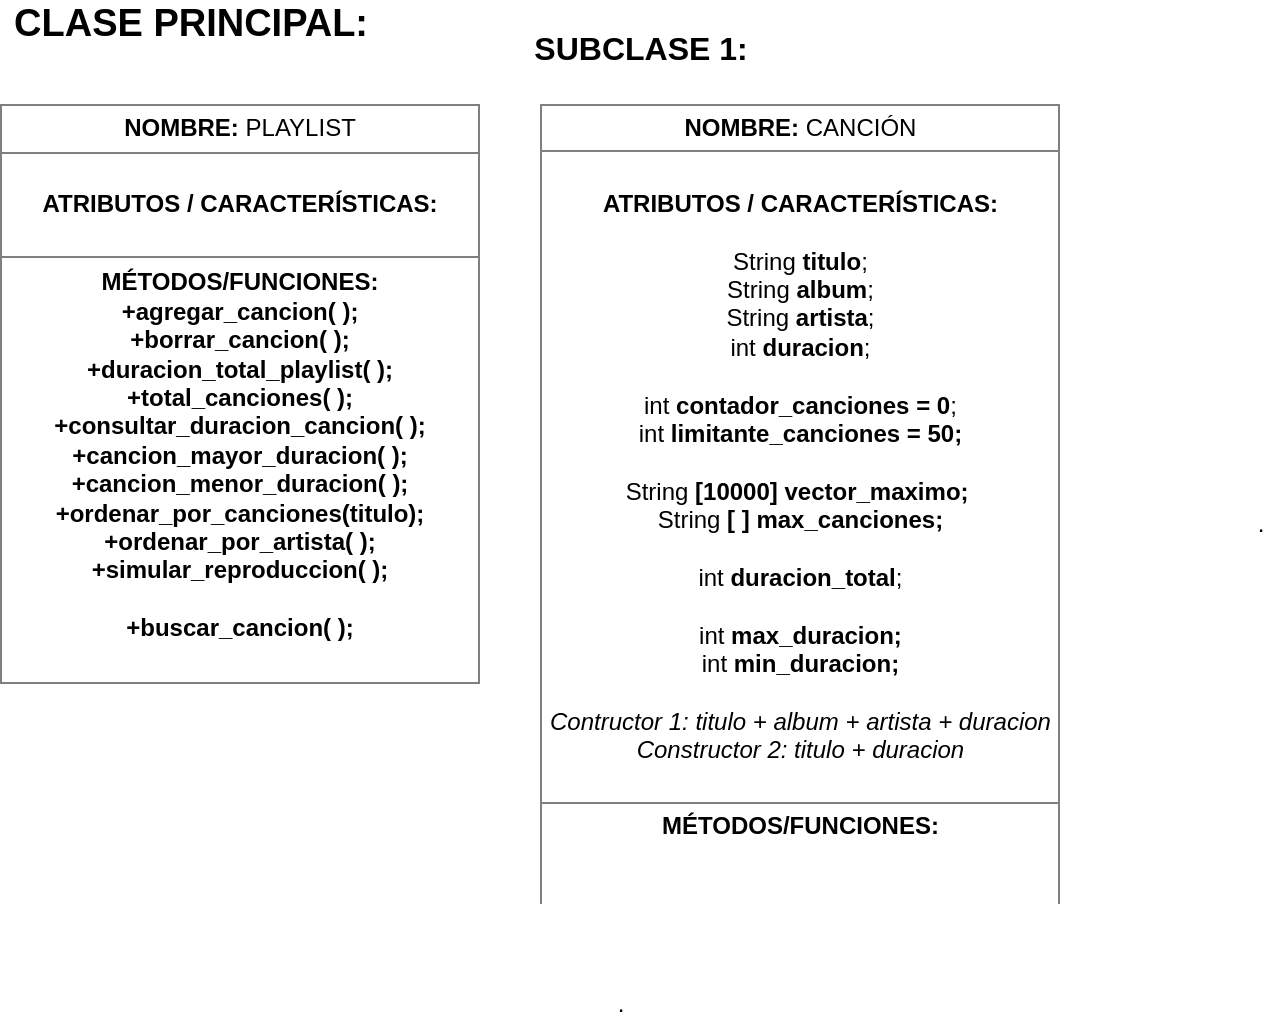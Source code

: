 <mxfile version="13.6.9" type="device"><diagram id="2L_zzBehiLQX155PCC7Z" name="Page-1"><mxGraphModel dx="660" dy="447" grid="1" gridSize="10" guides="1" tooltips="1" connect="1" arrows="1" fold="1" page="1" pageScale="1" pageWidth="827" pageHeight="1169" math="0" shadow="0"><root><mxCell id="0"/><mxCell id="1" parent="0"/><mxCell id="OHLs5wXoWm8OtbGtL1Df-3" value="&lt;table border=&quot;1&quot; width=&quot;100%&quot; cellpadding=&quot;4&quot; style=&quot;width: 100% ; height: 100% ; border-collapse: collapse&quot;&gt;&lt;tbody&gt;&lt;tr&gt;&lt;th align=&quot;center&quot;&gt;NOMBRE: &lt;span style=&quot;font-weight: normal&quot;&gt;PLAYLIST&lt;/span&gt;&lt;/th&gt;&lt;/tr&gt;&lt;tr&gt;&lt;td align=&quot;center&quot;&gt;&lt;br&gt;&lt;b&gt;ATRIBUTOS / CARACTERÍSTICAS:&lt;/b&gt;&lt;br&gt;&lt;br&gt;&lt;/td&gt;&lt;/tr&gt;&lt;tr&gt;&lt;td align=&quot;center&quot;&gt;&lt;b&gt;MÉTODOS/FUNCIONES:&lt;br&gt;+agregar_cancion( );&lt;br&gt;+borrar_cancion( );&lt;br&gt;+duracion_total_playlist( );&lt;br&gt;+total_canciones( );&lt;br&gt;+consultar_duracion_cancion( );&lt;br&gt;+cancion_mayor_duracion( );&lt;br&gt;+cancion_menor_duracion( );&lt;br&gt;+ordenar_por_canciones(titulo);&lt;br&gt;&lt;/b&gt;&lt;b&gt;+ordenar_por_artista( );&lt;br&gt;&lt;/b&gt;&lt;b&gt;+simular_reproduccion( );&lt;br&gt;&lt;br&gt;&lt;/b&gt;&lt;b&gt;+buscar_cancion( );&lt;/b&gt;&lt;b&gt;&lt;br&gt;&lt;br&gt;&lt;/b&gt;&lt;/td&gt;&lt;/tr&gt;&lt;/tbody&gt;&lt;/table&gt;" style="text;html=1;strokeColor=none;fillColor=none;overflow=fill;" parent="1" vertex="1"><mxGeometry x="40" y="70" width="240" height="290" as="geometry"/></mxCell><mxCell id="OHLs5wXoWm8OtbGtL1Df-4" value="&lt;font style=&quot;font-size: 19px&quot;&gt;&lt;b&gt;CLASE PRINCIPAL:&lt;/b&gt;&lt;/font&gt;" style="text;html=1;align=center;verticalAlign=middle;resizable=0;points=[];autosize=1;" parent="1" vertex="1"><mxGeometry x="40" y="20" width="190" height="20" as="geometry"/></mxCell><mxCell id="OHLs5wXoWm8OtbGtL1Df-7" value="&lt;table border=&quot;1&quot; width=&quot;100%&quot; cellpadding=&quot;4&quot; style=&quot;width: 100% ; height: 100% ; border-collapse: collapse&quot;&gt;&lt;tbody&gt;&lt;tr&gt;&lt;th align=&quot;center&quot;&gt;NOMBRE: &lt;span style=&quot;font-weight: normal&quot;&gt;CANCIÓN&lt;/span&gt;&lt;/th&gt;&lt;/tr&gt;&lt;tr&gt;&lt;td align=&quot;center&quot;&gt;&lt;br&gt;&lt;b&gt;ATRIBUTOS / CARACTERÍSTICAS:&lt;/b&gt;&lt;br&gt;&lt;br&gt;String &lt;b&gt;titulo&lt;/b&gt;;&lt;br&gt;String &lt;b&gt;album&lt;/b&gt;;&lt;br&gt;String &lt;b&gt;artista&lt;/b&gt;;&lt;br&gt;int &lt;b&gt;duracion&lt;/b&gt;;&lt;br&gt;&lt;br&gt;int &lt;b&gt;contador_canciones = 0&lt;/b&gt;;&lt;br&gt;int &lt;b&gt;limitante_canciones = 50;&lt;br&gt;&lt;/b&gt;&lt;br&gt;String &lt;b&gt;[10000] vector_maximo;&lt;/b&gt;&amp;nbsp;&lt;br&gt;String &lt;b&gt;[ ] max_canciones;&lt;/b&gt;&lt;br&gt;&lt;br&gt;int &lt;b&gt;duracion_total&lt;/b&gt;;&lt;br&gt;&lt;br&gt;int&lt;b&gt; max_duracion;&lt;/b&gt;&lt;br&gt;int &lt;b&gt;min_duracion;&lt;br&gt;&lt;/b&gt;&lt;br&gt;&lt;i&gt;Contructor 1: titulo + album + artista + duracion&lt;/i&gt;&lt;br&gt;&lt;i&gt;Constructor 2: titulo + duracion&lt;/i&gt;&lt;br&gt;&lt;br&gt;&lt;/td&gt;&lt;/tr&gt;&lt;tr&gt;&lt;td align=&quot;center&quot;&gt;&lt;b&gt;MÉTODOS/FUNCIONES:&lt;br&gt;&lt;br&gt;&lt;br&gt;&lt;/b&gt;&lt;/td&gt;&lt;/tr&gt;&lt;/tbody&gt;&lt;/table&gt;" style="text;html=1;strokeColor=none;fillColor=none;overflow=fill;" parent="1" vertex="1"><mxGeometry x="310" y="70" width="260" height="400" as="geometry"/></mxCell><mxCell id="OHLs5wXoWm8OtbGtL1Df-8" value="&lt;font style=&quot;font-size: 16px&quot;&gt;SUBCLASE 1:&lt;/font&gt;" style="text;strokeColor=none;fillColor=none;html=1;fontSize=24;fontStyle=1;verticalAlign=middle;align=center;" parent="1" vertex="1"><mxGeometry x="310" y="20" width="100" height="40" as="geometry"/></mxCell><mxCell id="OHLs5wXoWm8OtbGtL1Df-12" value="." style="text;html=1;align=center;verticalAlign=middle;resizable=0;points=[];autosize=1;" parent="1" vertex="1"><mxGeometry x="340" y="510" width="20" height="20" as="geometry"/></mxCell><mxCell id="OHLs5wXoWm8OtbGtL1Df-13" value="." style="text;html=1;align=center;verticalAlign=middle;resizable=0;points=[];autosize=1;" parent="1" vertex="1"><mxGeometry x="660" y="270" width="20" height="20" as="geometry"/></mxCell></root></mxGraphModel></diagram></mxfile>